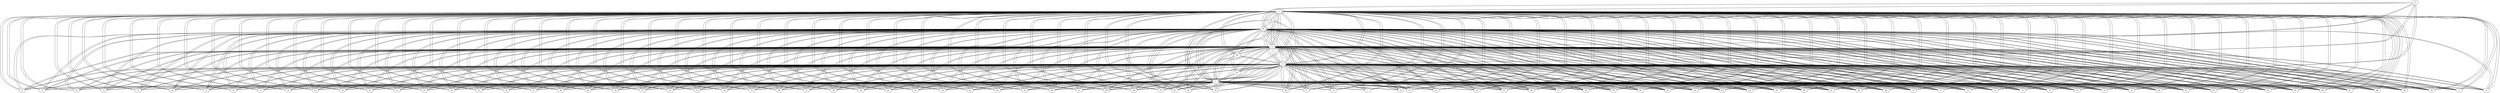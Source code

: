 // GeoSimple
graph {
	0 [label=0]
	0 -- 2
	0 -- 5
	0 -- 13
	0 -- 77
	0 -- 98
	1 [label=1]
	1 -- 2
	1 -- 5
	1 -- 13
	1 -- 77
	1 -- 98
	2 [label=2]
	2 -- 0
	2 -- 1
	2 -- 2
	2 -- 5
	2 -- 13
	2 -- 77
	2 -- 98
	2 -- 3
	2 -- 4
	2 -- 6
	2 -- 7
	2 -- 8
	2 -- 9
	2 -- 10
	2 -- 11
	2 -- 12
	2 -- 14
	2 -- 15
	2 -- 16
	2 -- 17
	2 -- 18
	2 -- 19
	2 -- 20
	2 -- 21
	2 -- 22
	2 -- 23
	2 -- 24
	2 -- 25
	2 -- 26
	2 -- 27
	2 -- 28
	2 -- 29
	2 -- 30
	2 -- 31
	2 -- 32
	2 -- 33
	2 -- 34
	2 -- 35
	2 -- 36
	2 -- 37
	2 -- 38
	2 -- 39
	2 -- 40
	2 -- 41
	2 -- 42
	2 -- 43
	2 -- 44
	2 -- 45
	2 -- 46
	2 -- 47
	2 -- 48
	2 -- 49
	2 -- 50
	2 -- 51
	2 -- 52
	2 -- 53
	2 -- 54
	2 -- 55
	2 -- 56
	2 -- 57
	2 -- 58
	2 -- 59
	2 -- 60
	2 -- 61
	2 -- 62
	2 -- 63
	2 -- 64
	2 -- 65
	2 -- 66
	2 -- 67
	2 -- 68
	2 -- 69
	2 -- 70
	2 -- 71
	2 -- 72
	2 -- 73
	2 -- 74
	2 -- 75
	2 -- 76
	2 -- 78
	2 -- 79
	2 -- 80
	2 -- 81
	2 -- 82
	2 -- 83
	2 -- 84
	2 -- 85
	2 -- 86
	2 -- 87
	2 -- 88
	2 -- 89
	2 -- 90
	2 -- 91
	2 -- 92
	2 -- 93
	2 -- 94
	2 -- 95
	2 -- 96
	2 -- 97
	2 -- 99
	3 [label=3]
	3 -- 2
	3 -- 5
	3 -- 13
	3 -- 77
	3 -- 98
	4 [label=4]
	4 -- 2
	4 -- 5
	4 -- 13
	4 -- 77
	4 -- 98
	5 [label=5]
	5 -- 0
	5 -- 1
	5 -- 2
	5 -- 3
	5 -- 4
	5 -- 5
	5 -- 13
	5 -- 77
	5 -- 98
	5 -- 6
	5 -- 7
	5 -- 8
	5 -- 9
	5 -- 10
	5 -- 11
	5 -- 12
	5 -- 14
	5 -- 15
	5 -- 16
	5 -- 17
	5 -- 18
	5 -- 19
	5 -- 20
	5 -- 21
	5 -- 22
	5 -- 23
	5 -- 24
	5 -- 25
	5 -- 26
	5 -- 27
	5 -- 28
	5 -- 29
	5 -- 30
	5 -- 31
	5 -- 32
	5 -- 33
	5 -- 34
	5 -- 35
	5 -- 36
	5 -- 37
	5 -- 38
	5 -- 39
	5 -- 40
	5 -- 41
	5 -- 42
	5 -- 43
	5 -- 44
	5 -- 45
	5 -- 46
	5 -- 47
	5 -- 48
	5 -- 49
	5 -- 50
	5 -- 51
	5 -- 52
	5 -- 53
	5 -- 54
	5 -- 55
	5 -- 56
	5 -- 57
	5 -- 58
	5 -- 59
	5 -- 60
	5 -- 61
	5 -- 62
	5 -- 63
	5 -- 64
	5 -- 65
	5 -- 66
	5 -- 67
	5 -- 68
	5 -- 69
	5 -- 70
	5 -- 71
	5 -- 72
	5 -- 73
	5 -- 74
	5 -- 75
	5 -- 76
	5 -- 78
	5 -- 79
	5 -- 80
	5 -- 81
	5 -- 82
	5 -- 83
	5 -- 84
	5 -- 85
	5 -- 86
	5 -- 87
	5 -- 88
	5 -- 89
	5 -- 90
	5 -- 91
	5 -- 92
	5 -- 93
	5 -- 94
	5 -- 95
	5 -- 96
	5 -- 97
	5 -- 99
	6 [label=6]
	6 -- 2
	6 -- 5
	6 -- 13
	6 -- 77
	6 -- 98
	7 [label=7]
	7 -- 2
	7 -- 5
	7 -- 13
	7 -- 77
	7 -- 98
	8 [label=8]
	8 -- 2
	8 -- 5
	8 -- 13
	8 -- 77
	8 -- 98
	9 [label=9]
	9 -- 2
	9 -- 5
	9 -- 13
	9 -- 77
	9 -- 98
	10 [label=10]
	10 -- 2
	10 -- 5
	10 -- 13
	10 -- 77
	10 -- 98
	11 [label=11]
	11 -- 2
	11 -- 5
	11 -- 13
	11 -- 77
	11 -- 98
	12 [label=12]
	12 -- 2
	12 -- 5
	12 -- 13
	12 -- 77
	12 -- 98
	13 [label=13]
	13 -- 0
	13 -- 1
	13 -- 2
	13 -- 3
	13 -- 4
	13 -- 5
	13 -- 6
	13 -- 7
	13 -- 8
	13 -- 9
	13 -- 10
	13 -- 11
	13 -- 12
	13 -- 13
	13 -- 77
	13 -- 98
	13 -- 14
	13 -- 15
	13 -- 16
	13 -- 17
	13 -- 18
	13 -- 19
	13 -- 20
	13 -- 21
	13 -- 22
	13 -- 23
	13 -- 24
	13 -- 25
	13 -- 26
	13 -- 27
	13 -- 28
	13 -- 29
	13 -- 30
	13 -- 31
	13 -- 32
	13 -- 33
	13 -- 34
	13 -- 35
	13 -- 36
	13 -- 37
	13 -- 38
	13 -- 39
	13 -- 40
	13 -- 41
	13 -- 42
	13 -- 43
	13 -- 44
	13 -- 45
	13 -- 46
	13 -- 47
	13 -- 48
	13 -- 49
	13 -- 50
	13 -- 51
	13 -- 52
	13 -- 53
	13 -- 54
	13 -- 55
	13 -- 56
	13 -- 57
	13 -- 58
	13 -- 59
	13 -- 60
	13 -- 61
	13 -- 62
	13 -- 63
	13 -- 64
	13 -- 65
	13 -- 66
	13 -- 67
	13 -- 68
	13 -- 69
	13 -- 70
	13 -- 71
	13 -- 72
	13 -- 73
	13 -- 74
	13 -- 75
	13 -- 76
	13 -- 78
	13 -- 79
	13 -- 80
	13 -- 81
	13 -- 82
	13 -- 83
	13 -- 84
	13 -- 85
	13 -- 86
	13 -- 87
	13 -- 88
	13 -- 89
	13 -- 90
	13 -- 91
	13 -- 92
	13 -- 93
	13 -- 94
	13 -- 95
	13 -- 96
	13 -- 97
	13 -- 99
	14 [label=14]
	14 -- 2
	14 -- 5
	14 -- 13
	14 -- 77
	14 -- 98
	15 [label=15]
	15 -- 2
	15 -- 5
	15 -- 13
	15 -- 77
	15 -- 98
	16 [label=16]
	16 -- 2
	16 -- 5
	16 -- 13
	16 -- 77
	16 -- 98
	17 [label=17]
	17 -- 2
	17 -- 5
	17 -- 13
	17 -- 77
	17 -- 98
	18 [label=18]
	18 -- 2
	18 -- 5
	18 -- 13
	18 -- 77
	18 -- 98
	19 [label=19]
	19 -- 2
	19 -- 5
	19 -- 13
	19 -- 77
	19 -- 98
	20 [label=20]
	20 -- 2
	20 -- 5
	20 -- 13
	20 -- 77
	20 -- 98
	21 [label=21]
	21 -- 2
	21 -- 5
	21 -- 13
	21 -- 77
	21 -- 98
	22 [label=22]
	22 -- 2
	22 -- 5
	22 -- 13
	22 -- 77
	22 -- 98
	23 [label=23]
	23 -- 2
	23 -- 5
	23 -- 13
	23 -- 77
	23 -- 98
	24 [label=24]
	24 -- 2
	24 -- 5
	24 -- 13
	24 -- 77
	24 -- 98
	25 [label=25]
	25 -- 2
	25 -- 5
	25 -- 13
	25 -- 77
	25 -- 98
	26 [label=26]
	26 -- 2
	26 -- 5
	26 -- 13
	26 -- 77
	26 -- 98
	27 [label=27]
	27 -- 2
	27 -- 5
	27 -- 13
	27 -- 77
	27 -- 98
	28 [label=28]
	28 -- 2
	28 -- 5
	28 -- 13
	28 -- 77
	28 -- 98
	29 [label=29]
	29 -- 2
	29 -- 5
	29 -- 13
	29 -- 77
	29 -- 98
	30 [label=30]
	30 -- 2
	30 -- 5
	30 -- 13
	30 -- 77
	30 -- 98
	31 [label=31]
	31 -- 2
	31 -- 5
	31 -- 13
	31 -- 77
	31 -- 98
	32 [label=32]
	32 -- 2
	32 -- 5
	32 -- 13
	32 -- 77
	32 -- 98
	33 [label=33]
	33 -- 2
	33 -- 5
	33 -- 13
	33 -- 77
	33 -- 98
	34 [label=34]
	34 -- 2
	34 -- 5
	34 -- 13
	34 -- 77
	34 -- 98
	35 [label=35]
	35 -- 2
	35 -- 5
	35 -- 13
	35 -- 77
	35 -- 98
	36 [label=36]
	36 -- 2
	36 -- 5
	36 -- 13
	36 -- 77
	36 -- 98
	37 [label=37]
	37 -- 2
	37 -- 5
	37 -- 13
	37 -- 77
	37 -- 98
	38 [label=38]
	38 -- 2
	38 -- 5
	38 -- 13
	38 -- 77
	38 -- 98
	39 [label=39]
	39 -- 2
	39 -- 5
	39 -- 13
	39 -- 77
	39 -- 98
	40 [label=40]
	40 -- 2
	40 -- 5
	40 -- 13
	40 -- 77
	40 -- 98
	41 [label=41]
	41 -- 2
	41 -- 5
	41 -- 13
	41 -- 77
	41 -- 98
	42 [label=42]
	42 -- 2
	42 -- 5
	42 -- 13
	42 -- 77
	42 -- 98
	43 [label=43]
	43 -- 2
	43 -- 5
	43 -- 13
	43 -- 77
	43 -- 98
	44 [label=44]
	44 -- 2
	44 -- 5
	44 -- 13
	44 -- 77
	44 -- 98
	45 [label=45]
	45 -- 2
	45 -- 5
	45 -- 13
	45 -- 77
	45 -- 98
	46 [label=46]
	46 -- 2
	46 -- 5
	46 -- 13
	46 -- 77
	46 -- 98
	47 [label=47]
	47 -- 2
	47 -- 5
	47 -- 13
	47 -- 77
	47 -- 98
	48 [label=48]
	48 -- 2
	48 -- 5
	48 -- 13
	48 -- 77
	48 -- 98
	49 [label=49]
	49 -- 2
	49 -- 5
	49 -- 13
	49 -- 77
	49 -- 98
	50 [label=50]
	50 -- 2
	50 -- 5
	50 -- 13
	50 -- 77
	50 -- 98
	51 [label=51]
	51 -- 2
	51 -- 5
	51 -- 13
	51 -- 77
	51 -- 98
	52 [label=52]
	52 -- 2
	52 -- 5
	52 -- 13
	52 -- 77
	52 -- 98
	53 [label=53]
	53 -- 2
	53 -- 5
	53 -- 13
	53 -- 77
	53 -- 98
	54 [label=54]
	54 -- 2
	54 -- 5
	54 -- 13
	54 -- 77
	54 -- 98
	55 [label=55]
	55 -- 2
	55 -- 5
	55 -- 13
	55 -- 77
	55 -- 98
	56 [label=56]
	56 -- 2
	56 -- 5
	56 -- 13
	56 -- 77
	56 -- 98
	57 [label=57]
	57 -- 2
	57 -- 5
	57 -- 13
	57 -- 77
	57 -- 98
	58 [label=58]
	58 -- 2
	58 -- 5
	58 -- 13
	58 -- 77
	58 -- 98
	59 [label=59]
	59 -- 2
	59 -- 5
	59 -- 13
	59 -- 77
	59 -- 98
	60 [label=60]
	60 -- 2
	60 -- 5
	60 -- 13
	60 -- 77
	60 -- 98
	61 [label=61]
	61 -- 2
	61 -- 5
	61 -- 13
	61 -- 77
	61 -- 98
	62 [label=62]
	62 -- 2
	62 -- 5
	62 -- 13
	62 -- 77
	62 -- 98
	63 [label=63]
	63 -- 2
	63 -- 5
	63 -- 13
	63 -- 77
	63 -- 98
	64 [label=64]
	64 -- 2
	64 -- 5
	64 -- 13
	64 -- 77
	64 -- 98
	65 [label=65]
	65 -- 2
	65 -- 5
	65 -- 13
	65 -- 77
	65 -- 98
	66 [label=66]
	66 -- 2
	66 -- 5
	66 -- 13
	66 -- 77
	66 -- 98
	67 [label=67]
	67 -- 2
	67 -- 5
	67 -- 13
	67 -- 77
	67 -- 98
	68 [label=68]
	68 -- 2
	68 -- 5
	68 -- 13
	68 -- 77
	68 -- 98
	69 [label=69]
	69 -- 2
	69 -- 5
	69 -- 13
	69 -- 77
	69 -- 98
	70 [label=70]
	70 -- 2
	70 -- 5
	70 -- 13
	70 -- 77
	70 -- 98
	71 [label=71]
	71 -- 2
	71 -- 5
	71 -- 13
	71 -- 77
	71 -- 98
	72 [label=72]
	72 -- 2
	72 -- 5
	72 -- 13
	72 -- 77
	72 -- 98
	73 [label=73]
	73 -- 2
	73 -- 5
	73 -- 13
	73 -- 77
	73 -- 98
	74 [label=74]
	74 -- 2
	74 -- 5
	74 -- 13
	74 -- 77
	74 -- 98
	75 [label=75]
	75 -- 2
	75 -- 5
	75 -- 13
	75 -- 77
	75 -- 98
	76 [label=76]
	76 -- 2
	76 -- 5
	76 -- 13
	76 -- 77
	76 -- 98
	77 [label=77]
	77 -- 0
	77 -- 1
	77 -- 2
	77 -- 3
	77 -- 4
	77 -- 5
	77 -- 6
	77 -- 7
	77 -- 8
	77 -- 9
	77 -- 10
	77 -- 11
	77 -- 12
	77 -- 13
	77 -- 14
	77 -- 15
	77 -- 16
	77 -- 17
	77 -- 18
	77 -- 19
	77 -- 20
	77 -- 21
	77 -- 22
	77 -- 23
	77 -- 24
	77 -- 25
	77 -- 26
	77 -- 27
	77 -- 28
	77 -- 29
	77 -- 30
	77 -- 31
	77 -- 32
	77 -- 33
	77 -- 34
	77 -- 35
	77 -- 36
	77 -- 37
	77 -- 38
	77 -- 39
	77 -- 40
	77 -- 41
	77 -- 42
	77 -- 43
	77 -- 44
	77 -- 45
	77 -- 46
	77 -- 47
	77 -- 48
	77 -- 49
	77 -- 50
	77 -- 51
	77 -- 52
	77 -- 53
	77 -- 54
	77 -- 55
	77 -- 56
	77 -- 57
	77 -- 58
	77 -- 59
	77 -- 60
	77 -- 61
	77 -- 62
	77 -- 63
	77 -- 64
	77 -- 65
	77 -- 66
	77 -- 67
	77 -- 68
	77 -- 69
	77 -- 70
	77 -- 71
	77 -- 72
	77 -- 73
	77 -- 74
	77 -- 75
	77 -- 76
	77 -- 77
	77 -- 98
	77 -- 78
	77 -- 79
	77 -- 80
	77 -- 81
	77 -- 82
	77 -- 83
	77 -- 84
	77 -- 85
	77 -- 86
	77 -- 87
	77 -- 88
	77 -- 89
	77 -- 90
	77 -- 91
	77 -- 92
	77 -- 93
	77 -- 94
	77 -- 95
	77 -- 96
	77 -- 97
	77 -- 99
	78 [label=78]
	78 -- 2
	78 -- 5
	78 -- 13
	78 -- 77
	78 -- 98
	79 [label=79]
	79 -- 2
	79 -- 5
	79 -- 13
	79 -- 77
	79 -- 98
	80 [label=80]
	80 -- 2
	80 -- 5
	80 -- 13
	80 -- 77
	80 -- 98
	81 [label=81]
	81 -- 2
	81 -- 5
	81 -- 13
	81 -- 77
	81 -- 98
	82 [label=82]
	82 -- 2
	82 -- 5
	82 -- 13
	82 -- 77
	82 -- 98
	83 [label=83]
	83 -- 2
	83 -- 5
	83 -- 13
	83 -- 77
	83 -- 98
	84 [label=84]
	84 -- 2
	84 -- 5
	84 -- 13
	84 -- 77
	84 -- 98
	85 [label=85]
	85 -- 2
	85 -- 5
	85 -- 13
	85 -- 77
	85 -- 98
	86 [label=86]
	86 -- 2
	86 -- 5
	86 -- 13
	86 -- 77
	86 -- 98
	87 [label=87]
	87 -- 2
	87 -- 5
	87 -- 13
	87 -- 77
	87 -- 98
	88 [label=88]
	88 -- 2
	88 -- 5
	88 -- 13
	88 -- 77
	88 -- 98
	89 [label=89]
	89 -- 2
	89 -- 5
	89 -- 13
	89 -- 77
	89 -- 98
	90 [label=90]
	90 -- 2
	90 -- 5
	90 -- 13
	90 -- 77
	90 -- 98
	91 [label=91]
	91 -- 2
	91 -- 5
	91 -- 13
	91 -- 77
	91 -- 98
	92 [label=92]
	92 -- 2
	92 -- 5
	92 -- 13
	92 -- 77
	92 -- 98
	93 [label=93]
	93 -- 2
	93 -- 5
	93 -- 13
	93 -- 77
	93 -- 98
	94 [label=94]
	94 -- 2
	94 -- 5
	94 -- 13
	94 -- 77
	94 -- 98
	95 [label=95]
	95 -- 2
	95 -- 5
	95 -- 13
	95 -- 77
	95 -- 98
	96 [label=96]
	96 -- 2
	96 -- 5
	96 -- 13
	96 -- 77
	96 -- 98
	97 [label=97]
	97 -- 2
	97 -- 5
	97 -- 13
	97 -- 77
	97 -- 98
	98 [label=98]
	98 -- 0
	98 -- 1
	98 -- 2
	98 -- 3
	98 -- 4
	98 -- 5
	98 -- 6
	98 -- 7
	98 -- 8
	98 -- 9
	98 -- 10
	98 -- 11
	98 -- 12
	98 -- 13
	98 -- 14
	98 -- 15
	98 -- 16
	98 -- 17
	98 -- 18
	98 -- 19
	98 -- 20
	98 -- 21
	98 -- 22
	98 -- 23
	98 -- 24
	98 -- 25
	98 -- 26
	98 -- 27
	98 -- 28
	98 -- 29
	98 -- 30
	98 -- 31
	98 -- 32
	98 -- 33
	98 -- 34
	98 -- 35
	98 -- 36
	98 -- 37
	98 -- 38
	98 -- 39
	98 -- 40
	98 -- 41
	98 -- 42
	98 -- 43
	98 -- 44
	98 -- 45
	98 -- 46
	98 -- 47
	98 -- 48
	98 -- 49
	98 -- 50
	98 -- 51
	98 -- 52
	98 -- 53
	98 -- 54
	98 -- 55
	98 -- 56
	98 -- 57
	98 -- 58
	98 -- 59
	98 -- 60
	98 -- 61
	98 -- 62
	98 -- 63
	98 -- 64
	98 -- 65
	98 -- 66
	98 -- 67
	98 -- 68
	98 -- 69
	98 -- 70
	98 -- 71
	98 -- 72
	98 -- 73
	98 -- 74
	98 -- 75
	98 -- 76
	98 -- 77
	98 -- 78
	98 -- 79
	98 -- 80
	98 -- 81
	98 -- 82
	98 -- 83
	98 -- 84
	98 -- 85
	98 -- 86
	98 -- 87
	98 -- 88
	98 -- 89
	98 -- 90
	98 -- 91
	98 -- 92
	98 -- 93
	98 -- 94
	98 -- 95
	98 -- 96
	98 -- 97
	98 -- 98
	98 -- 99
	99 [label=99]
	99 -- 2
	99 -- 5
	99 -- 13
	99 -- 77
	99 -- 98
}

